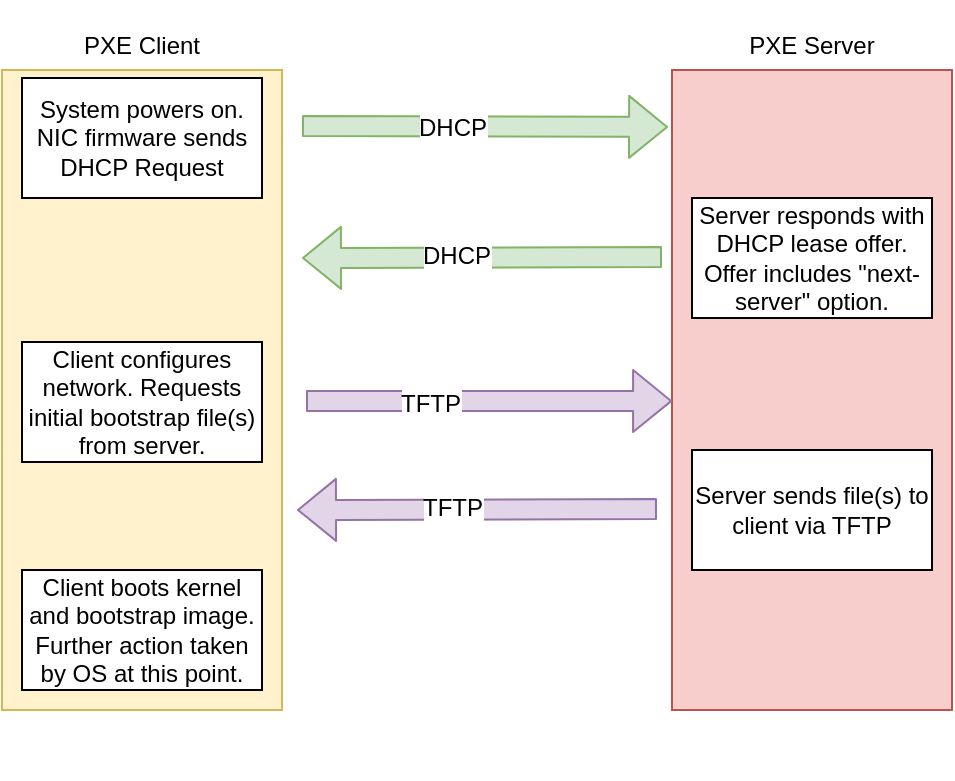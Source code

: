 <mxfile version="12.3.2" type="github" pages="1"><diagram id="4PwzXAHyJwYdoXlpsUYv" name="Page-1"><mxGraphModel dx="1211" dy="1631" grid="1" gridSize="10" guides="1" tooltips="1" connect="1" arrows="1" fold="1" page="1" pageScale="1" pageWidth="850" pageHeight="1100" math="0" shadow="0"><root><mxCell id="0"/><mxCell id="1" parent="0"/><mxCell id="m7I7_L_2El78jzkBGNqK-10" value="&lt;br&gt;PXE Server&lt;br&gt;&lt;br&gt;&lt;br&gt;&lt;br&gt;&lt;br&gt;&lt;br&gt;&lt;br&gt;&lt;br&gt;&lt;br&gt;&lt;br&gt;&lt;br&gt;&lt;br&gt;&lt;br&gt;&lt;br&gt;&lt;br&gt;&lt;br&gt;&lt;br&gt;&lt;br&gt;&lt;br&gt;&lt;br&gt;&lt;br&gt;&lt;br&gt;&lt;br&gt;&lt;br&gt;&lt;br&gt;&lt;br&gt;" style="rounded=0;whiteSpace=wrap;html=1;fillColor=#f8cecc;strokeColor=#b85450;" vertex="1" parent="1"><mxGeometry x="355" y="20" width="140" height="320" as="geometry"/></mxCell><mxCell id="m7I7_L_2El78jzkBGNqK-8" value="PXE Client&lt;br&gt;&lt;br&gt;&lt;br&gt;&lt;br&gt;&lt;br&gt;&lt;br&gt;&lt;br&gt;&lt;br&gt;&lt;br&gt;&lt;br&gt;&lt;br&gt;&lt;br&gt;&lt;br&gt;&lt;br&gt;&lt;br&gt;&lt;br&gt;&lt;br&gt;&lt;br&gt;&lt;br&gt;&lt;br&gt;&lt;br&gt;&lt;br&gt;&lt;br&gt;&lt;br&gt;&lt;br&gt;" style="rounded=0;whiteSpace=wrap;html=1;fillColor=#fff2cc;strokeColor=#d6b656;" vertex="1" parent="1"><mxGeometry x="20" y="20" width="140" height="320" as="geometry"/></mxCell><mxCell id="m7I7_L_2El78jzkBGNqK-3" value="System powers on. NIC firmware sends DHCP Request" style="rounded=0;whiteSpace=wrap;html=1;" vertex="1" parent="1"><mxGeometry x="30" y="24" width="120" height="60" as="geometry"/></mxCell><mxCell id="m7I7_L_2El78jzkBGNqK-4" value="" style="shape=flexArrow;endArrow=classic;html=1;entryX=-0.014;entryY=0.089;entryDx=0;entryDy=0;entryPerimeter=0;fillColor=#d5e8d4;strokeColor=#82b366;" edge="1" parent="1" target="m7I7_L_2El78jzkBGNqK-10"><mxGeometry width="50" height="50" relative="1" as="geometry"><mxPoint x="170" y="48" as="sourcePoint"/><mxPoint x="330" y="140" as="targetPoint"/></mxGeometry></mxCell><mxCell id="m7I7_L_2El78jzkBGNqK-13" value="DHCP" style="text;html=1;align=center;verticalAlign=middle;resizable=0;points=[];;labelBackgroundColor=#ffffff;" vertex="1" connectable="0" parent="m7I7_L_2El78jzkBGNqK-4"><mxGeometry x="-0.18" y="-1" relative="1" as="geometry"><mxPoint as="offset"/></mxGeometry></mxCell><mxCell id="m7I7_L_2El78jzkBGNqK-5" value="Server responds with DHCP lease offer. Offer includes &quot;next-server&quot; option." style="rounded=0;whiteSpace=wrap;html=1;" vertex="1" parent="1"><mxGeometry x="365" y="84" width="120" height="60" as="geometry"/></mxCell><mxCell id="m7I7_L_2El78jzkBGNqK-6" value="" style="shape=flexArrow;endArrow=classic;html=1;fillColor=#d5e8d4;strokeColor=#82b366;" edge="1" parent="1"><mxGeometry width="50" height="50" relative="1" as="geometry"><mxPoint x="350" y="113.5" as="sourcePoint"/><mxPoint x="170" y="114" as="targetPoint"/></mxGeometry></mxCell><mxCell id="m7I7_L_2El78jzkBGNqK-14" value="DHCP" style="text;html=1;align=center;verticalAlign=middle;resizable=0;points=[];;labelBackgroundColor=#ffffff;" vertex="1" connectable="0" parent="m7I7_L_2El78jzkBGNqK-6"><mxGeometry x="0.144" y="-1" relative="1" as="geometry"><mxPoint as="offset"/></mxGeometry></mxCell><mxCell id="m7I7_L_2El78jzkBGNqK-11" value="Client configures network. Requests initial bootstrap file(s) from server." style="rounded=0;whiteSpace=wrap;html=1;" vertex="1" parent="1"><mxGeometry x="30" y="156" width="120" height="60" as="geometry"/></mxCell><mxCell id="m7I7_L_2El78jzkBGNqK-12" value="" style="shape=flexArrow;endArrow=classic;html=1;entryX=-0.014;entryY=0.089;entryDx=0;entryDy=0;entryPerimeter=0;fillColor=#e1d5e7;strokeColor=#9673a6;" edge="1" parent="1"><mxGeometry width="50" height="50" relative="1" as="geometry"><mxPoint x="172" y="185.5" as="sourcePoint"/><mxPoint x="355.04" y="185.55" as="targetPoint"/></mxGeometry></mxCell><mxCell id="m7I7_L_2El78jzkBGNqK-15" value="TFTP" style="text;html=1;align=center;verticalAlign=middle;resizable=0;points=[];;labelBackgroundColor=#ffffff;" vertex="1" connectable="0" parent="m7I7_L_2El78jzkBGNqK-12"><mxGeometry x="-0.323" y="-1" relative="1" as="geometry"><mxPoint as="offset"/></mxGeometry></mxCell><mxCell id="m7I7_L_2El78jzkBGNqK-16" value="Server sends file(s) to client via TFTP" style="rounded=0;whiteSpace=wrap;html=1;" vertex="1" parent="1"><mxGeometry x="365" y="210" width="120" height="60" as="geometry"/></mxCell><mxCell id="m7I7_L_2El78jzkBGNqK-19" value="" style="shape=flexArrow;endArrow=classic;html=1;fillColor=#e1d5e7;strokeColor=#9673a6;" edge="1" parent="1"><mxGeometry width="50" height="50" relative="1" as="geometry"><mxPoint x="347.5" y="239.5" as="sourcePoint"/><mxPoint x="167.5" y="240" as="targetPoint"/></mxGeometry></mxCell><mxCell id="m7I7_L_2El78jzkBGNqK-20" value="TFTP" style="text;html=1;align=center;verticalAlign=middle;resizable=0;points=[];;labelBackgroundColor=#ffffff;" vertex="1" connectable="0" parent="m7I7_L_2El78jzkBGNqK-19"><mxGeometry x="0.144" y="-1" relative="1" as="geometry"><mxPoint as="offset"/></mxGeometry></mxCell><mxCell id="m7I7_L_2El78jzkBGNqK-22" value="Client boots kernel and bootstrap image. Further action taken by OS at this point." style="rounded=0;whiteSpace=wrap;html=1;" vertex="1" parent="1"><mxGeometry x="30" y="270" width="120" height="60" as="geometry"/></mxCell></root></mxGraphModel></diagram></mxfile>